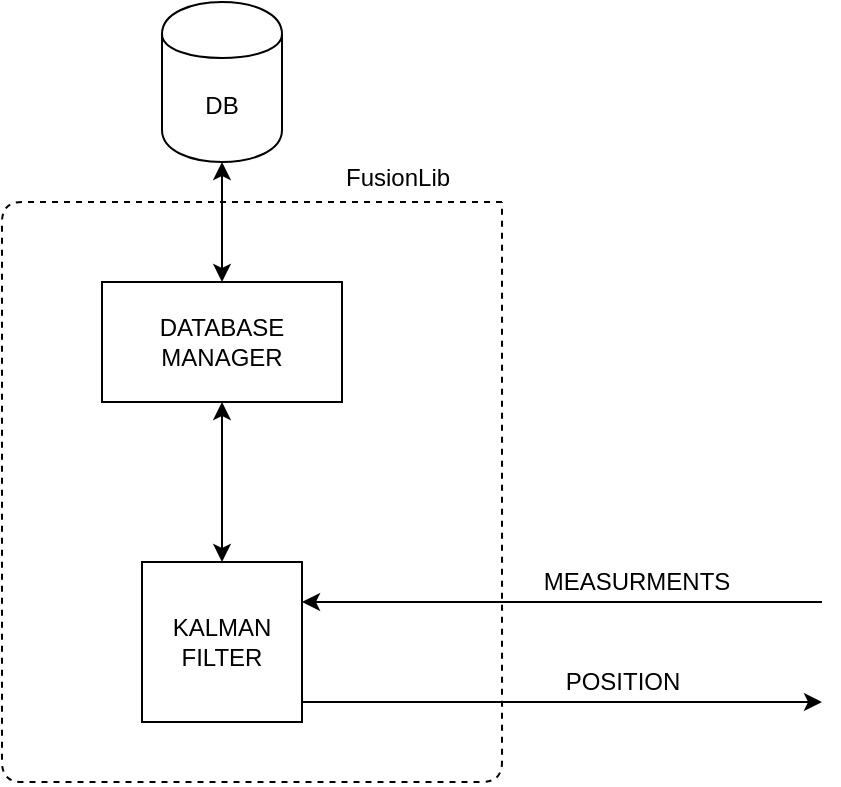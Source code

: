 <mxfile version="11.0.7" type="device"><diagram id="Jdd1EezVpPEjrwLahH-c" name="Page-1"><mxGraphModel dx="868" dy="418" grid="1" gridSize="10" guides="1" tooltips="1" connect="1" arrows="1" fold="1" page="1" pageScale="1" pageWidth="827" pageHeight="1169" math="0" shadow="0"><root><mxCell id="0"/><mxCell id="1" parent="0"/><mxCell id="S44TdF6rAaNCyoROKUVZ-4" value="DB" style="shape=cylinder;whiteSpace=wrap;html=1;boundedLbl=1;backgroundOutline=1;" vertex="1" parent="1"><mxGeometry x="150" y="10" width="60" height="80" as="geometry"/></mxCell><mxCell id="S44TdF6rAaNCyoROKUVZ-16" value="DATABASE&lt;br&gt;MANAGER" style="rounded=0;whiteSpace=wrap;html=1;" vertex="1" parent="1"><mxGeometry x="120" y="150" width="120" height="60" as="geometry"/></mxCell><mxCell id="S44TdF6rAaNCyoROKUVZ-39" value="KALMAN&lt;br&gt;FILTER" style="whiteSpace=wrap;html=1;aspect=fixed;" vertex="1" parent="1"><mxGeometry x="140" y="290" width="80" height="80" as="geometry"/></mxCell><mxCell id="S44TdF6rAaNCyoROKUVZ-40" value="" style="endArrow=classic;startArrow=classic;html=1;entryX=0.5;entryY=1;entryDx=0;entryDy=0;exitX=0.5;exitY=0;exitDx=0;exitDy=0;" edge="1" parent="1" source="S44TdF6rAaNCyoROKUVZ-39" target="S44TdF6rAaNCyoROKUVZ-16"><mxGeometry width="50" height="50" relative="1" as="geometry"><mxPoint x="170" y="270" as="sourcePoint"/><mxPoint x="220" y="220" as="targetPoint"/></mxGeometry></mxCell><mxCell id="S44TdF6rAaNCyoROKUVZ-41" value="" style="endArrow=classic;startArrow=classic;html=1;entryX=0.5;entryY=1;entryDx=0;entryDy=0;exitX=0.5;exitY=0;exitDx=0;exitDy=0;" edge="1" parent="1" source="S44TdF6rAaNCyoROKUVZ-16" target="S44TdF6rAaNCyoROKUVZ-4"><mxGeometry width="50" height="50" relative="1" as="geometry"><mxPoint x="160" y="150" as="sourcePoint"/><mxPoint x="210" y="100" as="targetPoint"/></mxGeometry></mxCell><mxCell id="S44TdF6rAaNCyoROKUVZ-43" value="" style="endArrow=none;dashed=1;html=1;" edge="1" parent="1"><mxGeometry width="50" height="50" relative="1" as="geometry"><mxPoint x="320" y="110" as="sourcePoint"/><mxPoint x="320" y="110" as="targetPoint"/><Array as="points"><mxPoint x="70" y="110"/><mxPoint x="70" y="400"/><mxPoint x="320" y="400"/></Array></mxGeometry></mxCell><mxCell id="S44TdF6rAaNCyoROKUVZ-44" value="FusionLib" style="text;html=1;resizable=0;points=[];autosize=1;align=left;verticalAlign=top;spacingTop=-4;" vertex="1" parent="1"><mxGeometry x="240" y="88" width="70" height="20" as="geometry"/></mxCell><mxCell id="S44TdF6rAaNCyoROKUVZ-45" value="" style="endArrow=classic;html=1;entryX=1;entryY=0.25;entryDx=0;entryDy=0;" edge="1" parent="1" target="S44TdF6rAaNCyoROKUVZ-39"><mxGeometry width="50" height="50" relative="1" as="geometry"><mxPoint x="480" y="310" as="sourcePoint"/><mxPoint x="420" y="310" as="targetPoint"/></mxGeometry></mxCell><mxCell id="S44TdF6rAaNCyoROKUVZ-46" value="MEASURMENTS" style="text;html=1;resizable=0;points=[];align=center;verticalAlign=middle;labelBackgroundColor=#ffffff;" vertex="1" connectable="0" parent="S44TdF6rAaNCyoROKUVZ-45"><mxGeometry x="-0.296" y="-2" relative="1" as="geometry"><mxPoint x="-2" y="-8" as="offset"/></mxGeometry></mxCell><mxCell id="S44TdF6rAaNCyoROKUVZ-47" value="" style="endArrow=classic;html=1;" edge="1" parent="1"><mxGeometry width="50" height="50" relative="1" as="geometry"><mxPoint x="220" y="360" as="sourcePoint"/><mxPoint x="480" y="360" as="targetPoint"/></mxGeometry></mxCell><mxCell id="S44TdF6rAaNCyoROKUVZ-48" value="POSITION" style="text;html=1;resizable=0;points=[];align=center;verticalAlign=middle;labelBackgroundColor=#ffffff;" vertex="1" connectable="0" parent="S44TdF6rAaNCyoROKUVZ-47"><mxGeometry x="0.246" y="-2" relative="1" as="geometry"><mxPoint x="-2" y="-12" as="offset"/></mxGeometry></mxCell></root></mxGraphModel></diagram></mxfile>